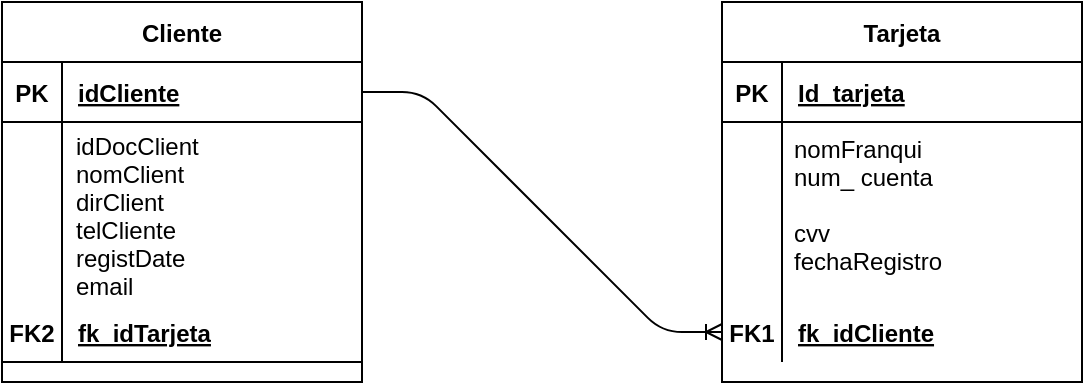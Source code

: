 <mxfile version="14.7.2" type="github">
  <diagram id="-zt8pDe0v988xTDe0BwE" name="Page-1">
    <mxGraphModel dx="868" dy="492" grid="1" gridSize="10" guides="1" tooltips="1" connect="1" arrows="1" fold="1" page="1" pageScale="1" pageWidth="827" pageHeight="1169" math="0" shadow="0">
      <root>
        <mxCell id="0" />
        <mxCell id="1" parent="0" />
        <mxCell id="yEyKVa6iW56PZ16_WeOS-17" value="Cliente" style="shape=table;startSize=30;container=1;collapsible=1;childLayout=tableLayout;fixedRows=1;rowLines=0;fontStyle=1;align=center;resizeLast=1;" parent="1" vertex="1">
          <mxGeometry x="40" y="80" width="180" height="190" as="geometry" />
        </mxCell>
        <mxCell id="yEyKVa6iW56PZ16_WeOS-18" value="" style="shape=partialRectangle;collapsible=0;dropTarget=0;pointerEvents=0;fillColor=none;top=0;left=0;bottom=1;right=0;points=[[0,0.5],[1,0.5]];portConstraint=eastwest;" parent="yEyKVa6iW56PZ16_WeOS-17" vertex="1">
          <mxGeometry y="30" width="180" height="30" as="geometry" />
        </mxCell>
        <mxCell id="yEyKVa6iW56PZ16_WeOS-19" value="PK" style="shape=partialRectangle;connectable=0;fillColor=none;top=0;left=0;bottom=0;right=0;fontStyle=1;overflow=hidden;" parent="yEyKVa6iW56PZ16_WeOS-18" vertex="1">
          <mxGeometry width="30" height="30" as="geometry" />
        </mxCell>
        <mxCell id="yEyKVa6iW56PZ16_WeOS-20" value="idCliente" style="shape=partialRectangle;connectable=0;fillColor=none;top=0;left=0;bottom=0;right=0;align=left;spacingLeft=6;fontStyle=5;overflow=hidden;" parent="yEyKVa6iW56PZ16_WeOS-18" vertex="1">
          <mxGeometry x="30" width="150" height="30" as="geometry" />
        </mxCell>
        <mxCell id="yEyKVa6iW56PZ16_WeOS-21" value="" style="shape=partialRectangle;collapsible=0;dropTarget=0;pointerEvents=0;fillColor=none;top=0;left=0;bottom=0;right=0;points=[[0,0.5],[1,0.5]];portConstraint=eastwest;" parent="yEyKVa6iW56PZ16_WeOS-17" vertex="1">
          <mxGeometry y="60" width="180" height="30" as="geometry" />
        </mxCell>
        <mxCell id="yEyKVa6iW56PZ16_WeOS-22" value="" style="shape=partialRectangle;connectable=0;fillColor=none;top=0;left=0;bottom=0;right=0;editable=1;overflow=hidden;" parent="yEyKVa6iW56PZ16_WeOS-21" vertex="1">
          <mxGeometry width="30" height="30" as="geometry" />
        </mxCell>
        <mxCell id="yEyKVa6iW56PZ16_WeOS-23" value="" style="shape=partialRectangle;connectable=0;fillColor=none;top=0;left=0;bottom=0;right=0;align=left;spacingLeft=6;overflow=hidden;" parent="yEyKVa6iW56PZ16_WeOS-21" vertex="1">
          <mxGeometry x="30" width="150" height="30" as="geometry" />
        </mxCell>
        <mxCell id="yEyKVa6iW56PZ16_WeOS-24" value="" style="shape=partialRectangle;collapsible=0;dropTarget=0;pointerEvents=0;fillColor=none;top=0;left=0;bottom=0;right=0;points=[[0,0.5],[1,0.5]];portConstraint=eastwest;" parent="yEyKVa6iW56PZ16_WeOS-17" vertex="1">
          <mxGeometry y="90" width="180" height="30" as="geometry" />
        </mxCell>
        <mxCell id="yEyKVa6iW56PZ16_WeOS-25" value="" style="shape=partialRectangle;connectable=0;fillColor=none;top=0;left=0;bottom=0;right=0;editable=1;overflow=hidden;" parent="yEyKVa6iW56PZ16_WeOS-24" vertex="1">
          <mxGeometry width="30" height="30" as="geometry" />
        </mxCell>
        <mxCell id="yEyKVa6iW56PZ16_WeOS-26" value="" style="shape=partialRectangle;connectable=0;fillColor=none;top=0;left=0;bottom=0;right=0;align=left;spacingLeft=6;overflow=hidden;" parent="yEyKVa6iW56PZ16_WeOS-24" vertex="1">
          <mxGeometry x="30" width="150" height="30" as="geometry" />
        </mxCell>
        <mxCell id="yEyKVa6iW56PZ16_WeOS-27" value="" style="shape=partialRectangle;collapsible=0;dropTarget=0;pointerEvents=0;fillColor=none;top=0;left=0;bottom=0;right=0;points=[[0,0.5],[1,0.5]];portConstraint=eastwest;" parent="yEyKVa6iW56PZ16_WeOS-17" vertex="1">
          <mxGeometry y="120" width="180" height="30" as="geometry" />
        </mxCell>
        <mxCell id="yEyKVa6iW56PZ16_WeOS-28" value="" style="shape=partialRectangle;connectable=0;fillColor=none;top=0;left=0;bottom=0;right=0;editable=1;overflow=hidden;" parent="yEyKVa6iW56PZ16_WeOS-27" vertex="1">
          <mxGeometry width="30" height="30" as="geometry" />
        </mxCell>
        <mxCell id="yEyKVa6iW56PZ16_WeOS-29" value="" style="shape=partialRectangle;connectable=0;fillColor=none;top=0;left=0;bottom=0;right=0;align=left;spacingLeft=6;overflow=hidden;" parent="yEyKVa6iW56PZ16_WeOS-27" vertex="1">
          <mxGeometry x="30" width="150" height="30" as="geometry" />
        </mxCell>
        <mxCell id="yEyKVa6iW56PZ16_WeOS-66" value="" style="shape=partialRectangle;collapsible=0;dropTarget=0;pointerEvents=0;fillColor=none;top=0;left=0;bottom=1;right=0;points=[[0,0.5],[1,0.5]];portConstraint=eastwest;" parent="yEyKVa6iW56PZ16_WeOS-17" vertex="1">
          <mxGeometry y="150" width="180" height="30" as="geometry" />
        </mxCell>
        <mxCell id="yEyKVa6iW56PZ16_WeOS-67" value="FK2" style="shape=partialRectangle;connectable=0;fillColor=none;top=0;left=0;bottom=0;right=0;fontStyle=1;overflow=hidden;" parent="yEyKVa6iW56PZ16_WeOS-66" vertex="1">
          <mxGeometry width="30" height="30" as="geometry" />
        </mxCell>
        <mxCell id="yEyKVa6iW56PZ16_WeOS-68" value="fk_idTarjeta" style="shape=partialRectangle;connectable=0;fillColor=none;top=0;left=0;bottom=0;right=0;align=left;spacingLeft=6;fontStyle=5;overflow=hidden;" parent="yEyKVa6iW56PZ16_WeOS-66" vertex="1">
          <mxGeometry x="30" width="150" height="30" as="geometry" />
        </mxCell>
        <mxCell id="yEyKVa6iW56PZ16_WeOS-30" value="Tarjeta" style="shape=table;startSize=30;container=1;collapsible=1;childLayout=tableLayout;fixedRows=1;rowLines=0;fontStyle=1;align=center;resizeLast=1;" parent="1" vertex="1">
          <mxGeometry x="400" y="80" width="180" height="190" as="geometry" />
        </mxCell>
        <mxCell id="yEyKVa6iW56PZ16_WeOS-31" value="" style="shape=partialRectangle;collapsible=0;dropTarget=0;pointerEvents=0;fillColor=none;top=0;left=0;bottom=1;right=0;points=[[0,0.5],[1,0.5]];portConstraint=eastwest;" parent="yEyKVa6iW56PZ16_WeOS-30" vertex="1">
          <mxGeometry y="30" width="180" height="30" as="geometry" />
        </mxCell>
        <mxCell id="yEyKVa6iW56PZ16_WeOS-32" value="PK" style="shape=partialRectangle;connectable=0;fillColor=none;top=0;left=0;bottom=0;right=0;fontStyle=1;overflow=hidden;" parent="yEyKVa6iW56PZ16_WeOS-31" vertex="1">
          <mxGeometry width="30" height="30" as="geometry" />
        </mxCell>
        <mxCell id="yEyKVa6iW56PZ16_WeOS-33" value="Id_tarjeta" style="shape=partialRectangle;connectable=0;fillColor=none;top=0;left=0;bottom=0;right=0;align=left;spacingLeft=6;fontStyle=5;overflow=hidden;" parent="yEyKVa6iW56PZ16_WeOS-31" vertex="1">
          <mxGeometry x="30" width="150" height="30" as="geometry" />
        </mxCell>
        <mxCell id="yEyKVa6iW56PZ16_WeOS-34" value="" style="shape=partialRectangle;collapsible=0;dropTarget=0;pointerEvents=0;fillColor=none;top=0;left=0;bottom=0;right=0;points=[[0,0.5],[1,0.5]];portConstraint=eastwest;" parent="yEyKVa6iW56PZ16_WeOS-30" vertex="1">
          <mxGeometry y="60" width="180" height="30" as="geometry" />
        </mxCell>
        <mxCell id="yEyKVa6iW56PZ16_WeOS-35" value="" style="shape=partialRectangle;connectable=0;fillColor=none;top=0;left=0;bottom=0;right=0;editable=1;overflow=hidden;" parent="yEyKVa6iW56PZ16_WeOS-34" vertex="1">
          <mxGeometry width="30" height="30" as="geometry" />
        </mxCell>
        <mxCell id="yEyKVa6iW56PZ16_WeOS-36" value="" style="shape=partialRectangle;connectable=0;fillColor=none;top=0;left=0;bottom=0;right=0;align=left;spacingLeft=6;overflow=hidden;" parent="yEyKVa6iW56PZ16_WeOS-34" vertex="1">
          <mxGeometry x="30" width="150" height="30" as="geometry" />
        </mxCell>
        <mxCell id="yEyKVa6iW56PZ16_WeOS-37" value="" style="shape=partialRectangle;collapsible=0;dropTarget=0;pointerEvents=0;fillColor=none;top=0;left=0;bottom=0;right=0;points=[[0,0.5],[1,0.5]];portConstraint=eastwest;" parent="yEyKVa6iW56PZ16_WeOS-30" vertex="1">
          <mxGeometry y="90" width="180" height="30" as="geometry" />
        </mxCell>
        <mxCell id="yEyKVa6iW56PZ16_WeOS-38" value="" style="shape=partialRectangle;connectable=0;fillColor=none;top=0;left=0;bottom=0;right=0;editable=1;overflow=hidden;" parent="yEyKVa6iW56PZ16_WeOS-37" vertex="1">
          <mxGeometry width="30" height="30" as="geometry" />
        </mxCell>
        <mxCell id="yEyKVa6iW56PZ16_WeOS-39" value="" style="shape=partialRectangle;connectable=0;fillColor=none;top=0;left=0;bottom=0;right=0;align=left;spacingLeft=6;overflow=hidden;" parent="yEyKVa6iW56PZ16_WeOS-37" vertex="1">
          <mxGeometry x="30" width="150" height="30" as="geometry" />
        </mxCell>
        <mxCell id="yEyKVa6iW56PZ16_WeOS-40" value="" style="shape=partialRectangle;collapsible=0;dropTarget=0;pointerEvents=0;fillColor=none;top=0;left=0;bottom=0;right=0;points=[[0,0.5],[1,0.5]];portConstraint=eastwest;" parent="yEyKVa6iW56PZ16_WeOS-30" vertex="1">
          <mxGeometry y="120" width="180" height="30" as="geometry" />
        </mxCell>
        <mxCell id="yEyKVa6iW56PZ16_WeOS-41" value="" style="shape=partialRectangle;connectable=0;fillColor=none;top=0;left=0;bottom=0;right=0;editable=1;overflow=hidden;" parent="yEyKVa6iW56PZ16_WeOS-40" vertex="1">
          <mxGeometry width="30" height="30" as="geometry" />
        </mxCell>
        <mxCell id="yEyKVa6iW56PZ16_WeOS-42" value="" style="shape=partialRectangle;connectable=0;fillColor=none;top=0;left=0;bottom=0;right=0;align=left;spacingLeft=6;overflow=hidden;" parent="yEyKVa6iW56PZ16_WeOS-40" vertex="1">
          <mxGeometry x="30" width="150" height="30" as="geometry" />
        </mxCell>
        <mxCell id="yEyKVa6iW56PZ16_WeOS-63" value="" style="shape=partialRectangle;collapsible=0;dropTarget=0;pointerEvents=0;fillColor=none;top=0;left=0;bottom=0;right=0;points=[[0,0.5],[1,0.5]];portConstraint=eastwest;" parent="yEyKVa6iW56PZ16_WeOS-30" vertex="1">
          <mxGeometry y="150" width="180" height="30" as="geometry" />
        </mxCell>
        <mxCell id="yEyKVa6iW56PZ16_WeOS-64" value="FK1" style="shape=partialRectangle;connectable=0;fillColor=none;top=0;left=0;bottom=0;right=0;fontStyle=1;overflow=hidden;" parent="yEyKVa6iW56PZ16_WeOS-63" vertex="1">
          <mxGeometry width="30" height="30" as="geometry" />
        </mxCell>
        <mxCell id="yEyKVa6iW56PZ16_WeOS-65" value="fk_idCliente" style="shape=partialRectangle;connectable=0;fillColor=none;top=0;left=0;bottom=0;right=0;align=left;spacingLeft=6;fontStyle=5;overflow=hidden;" parent="yEyKVa6iW56PZ16_WeOS-63" vertex="1">
          <mxGeometry x="30" width="150" height="30" as="geometry" />
        </mxCell>
        <mxCell id="yEyKVa6iW56PZ16_WeOS-11" value="nomFranqui&#xa;num_ cuenta&#xa;&#xa;cvv&#xa;fechaRegistro" style="text;strokeColor=none;fillColor=none;align=left;verticalAlign=top;spacingLeft=4;spacingRight=4;overflow=hidden;rotatable=0;points=[[0,0.5],[1,0.5]];portConstraint=eastwest;" parent="1" vertex="1">
          <mxGeometry x="430" y="140" width="140" height="80" as="geometry" />
        </mxCell>
        <mxCell id="yEyKVa6iW56PZ16_WeOS-78" value="idDocClient&#xa;nomClient&#xa;dirClient&#xa;telCliente&#xa;registDate&#xa;email&#xa;" style="text;strokeColor=none;fillColor=none;align=left;verticalAlign=top;spacingLeft=4;spacingRight=4;overflow=hidden;rotatable=0;points=[[0,0.5],[1,0.5]];portConstraint=eastwest;" parent="1" vertex="1">
          <mxGeometry x="71" y="138.5" width="140" height="91.5" as="geometry" />
        </mxCell>
        <mxCell id="cEYF1axX1dkgcX7wRFYu-1" value="" style="edgeStyle=entityRelationEdgeStyle;fontSize=12;html=1;endArrow=ERoneToMany;exitX=1;exitY=0.5;exitDx=0;exitDy=0;" parent="1" source="yEyKVa6iW56PZ16_WeOS-18" target="yEyKVa6iW56PZ16_WeOS-63" edge="1">
          <mxGeometry width="100" height="100" relative="1" as="geometry">
            <mxPoint x="314" y="350" as="sourcePoint" />
            <mxPoint x="390" y="240" as="targetPoint" />
          </mxGeometry>
        </mxCell>
      </root>
    </mxGraphModel>
  </diagram>
</mxfile>
